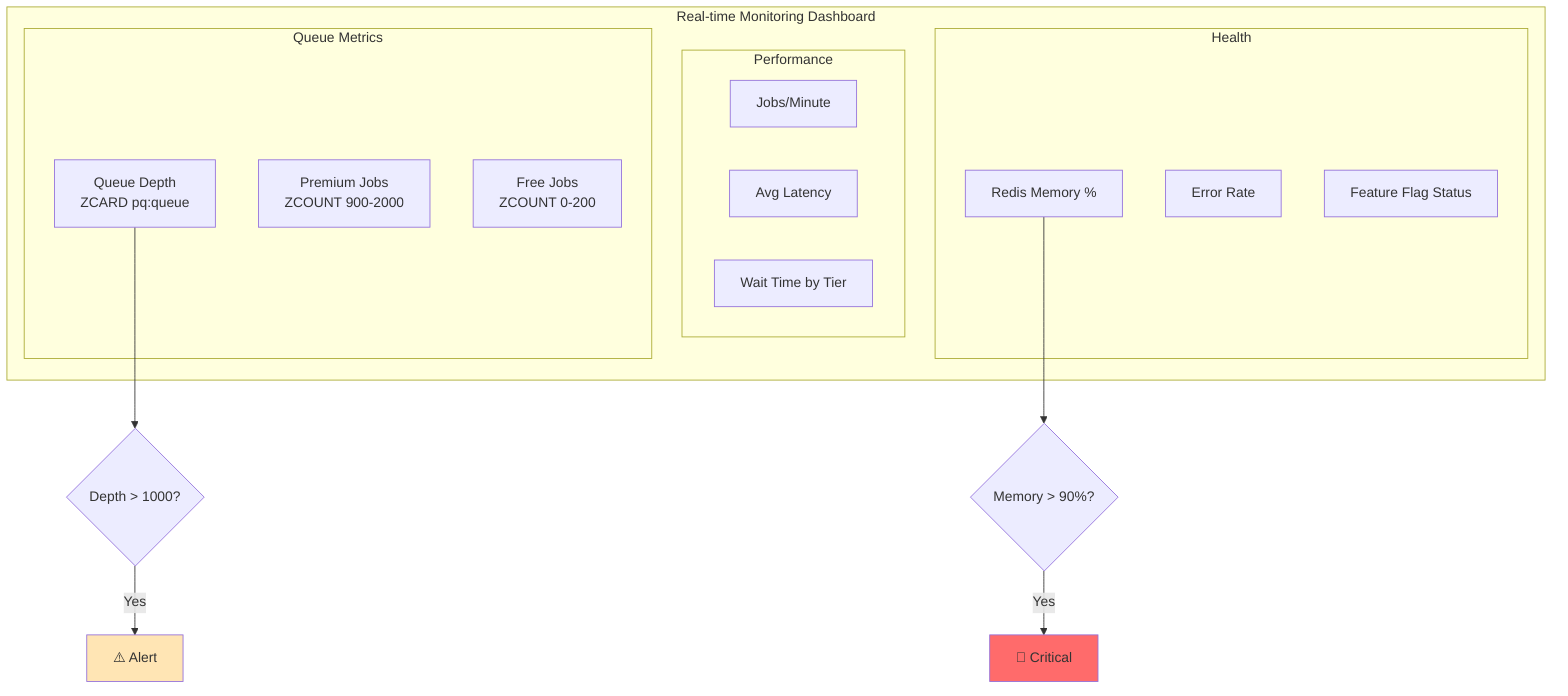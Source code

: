 graph TB
    subgraph "Real-time Monitoring Dashboard"
        subgraph "Queue Metrics"
            QD[Queue Depth<br/>ZCARD pq:queue]
            PT[Premium Jobs<br/>ZCOUNT 900-2000]
            FT[Free Jobs<br/>ZCOUNT 0-200]
        end
        
        subgraph "Performance"
            TPM[Jobs/Minute]
            ALT[Avg Latency]
            WT[Wait Time by Tier]
        end
        
        subgraph "Health"
            MEM[Redis Memory %]
            ERR[Error Rate]
            FLAG[Feature Flag Status]
        end
    end
    
    QD --> Alert1{Depth > 1000?}
    Alert1 -->|Yes| Alarm1[⚠️ Alert]
    
    MEM --> Alert2{Memory > 90%?}
    Alert2 -->|Yes| Alarm2[🔴 Critical]
    
    style Alarm1 fill:#FFE5B4
    style Alarm2 fill:#FF6B6B